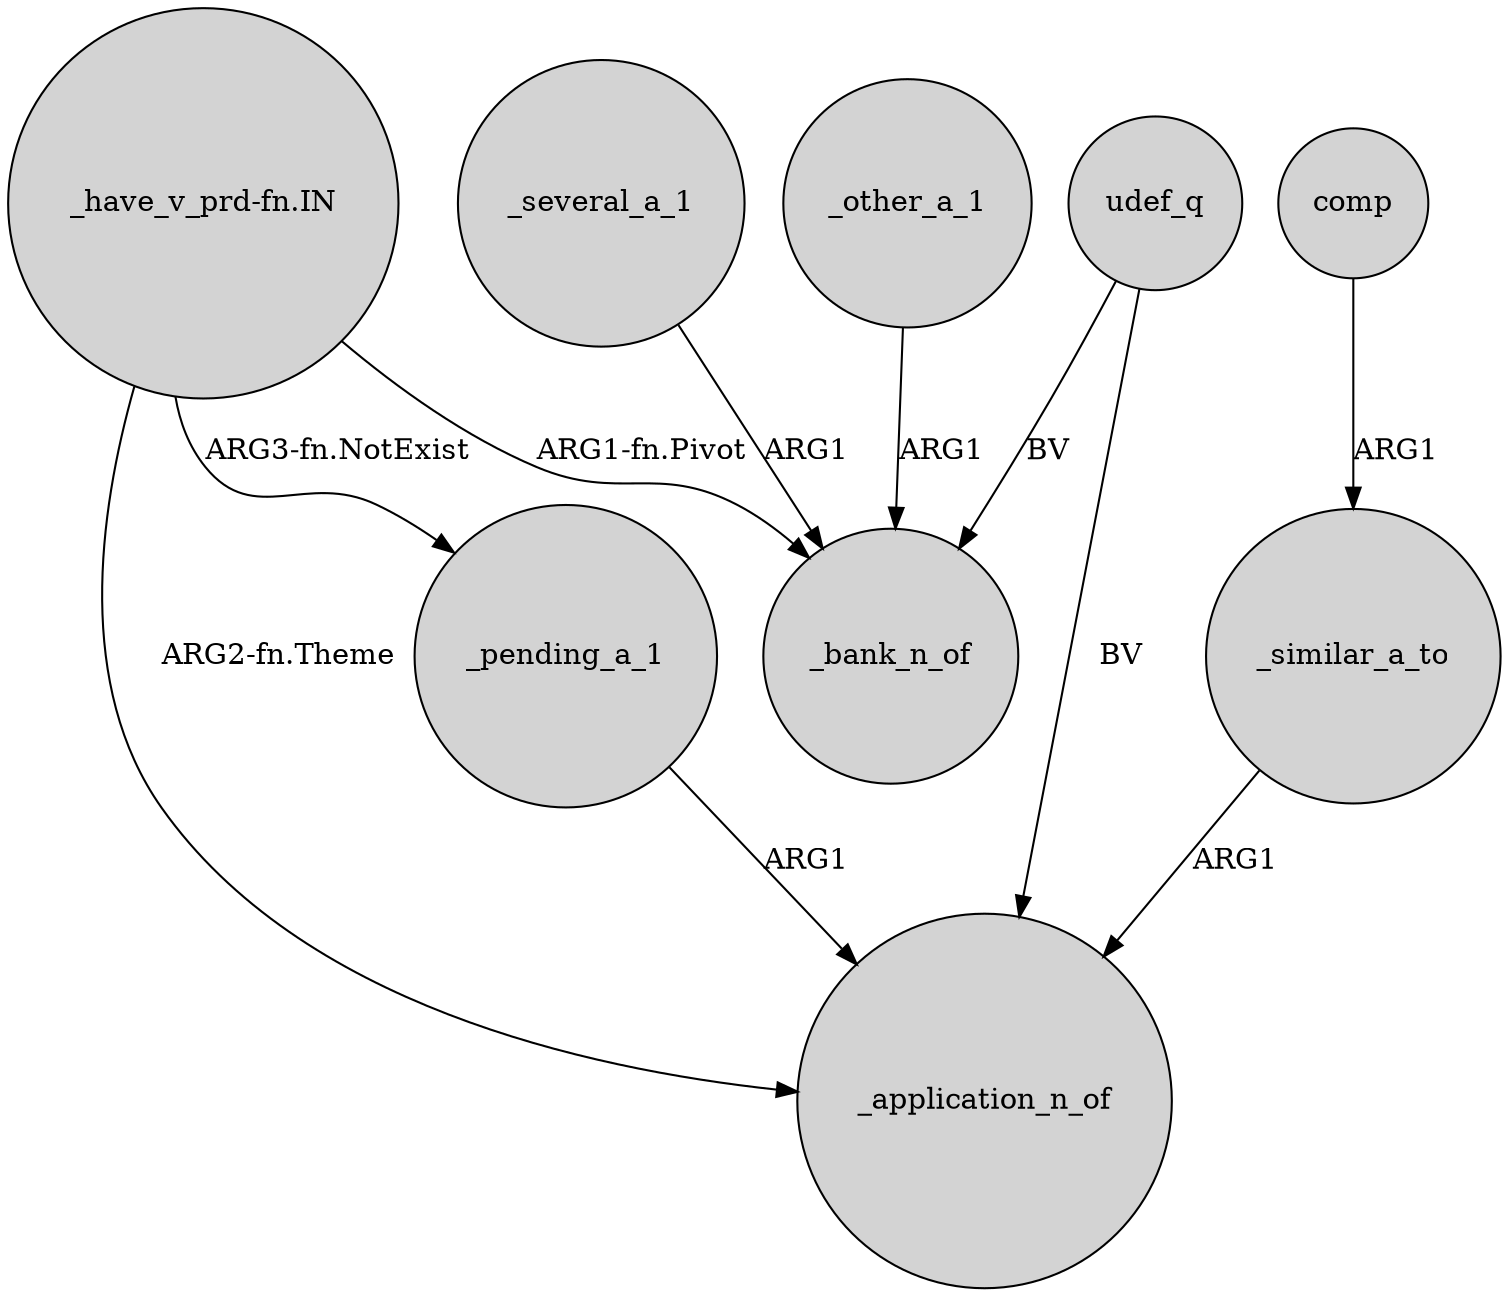digraph {
	node [shape=circle style=filled]
	_similar_a_to -> _application_n_of [label=ARG1]
	comp -> _similar_a_to [label=ARG1]
	"_have_v_prd-fn.IN" -> _application_n_of [label="ARG2-fn.Theme"]
	_other_a_1 -> _bank_n_of [label=ARG1]
	_pending_a_1 -> _application_n_of [label=ARG1]
	"_have_v_prd-fn.IN" -> _bank_n_of [label="ARG1-fn.Pivot"]
	"_have_v_prd-fn.IN" -> _pending_a_1 [label="ARG3-fn.NotExist"]
	udef_q -> _application_n_of [label=BV]
	_several_a_1 -> _bank_n_of [label=ARG1]
	udef_q -> _bank_n_of [label=BV]
}
